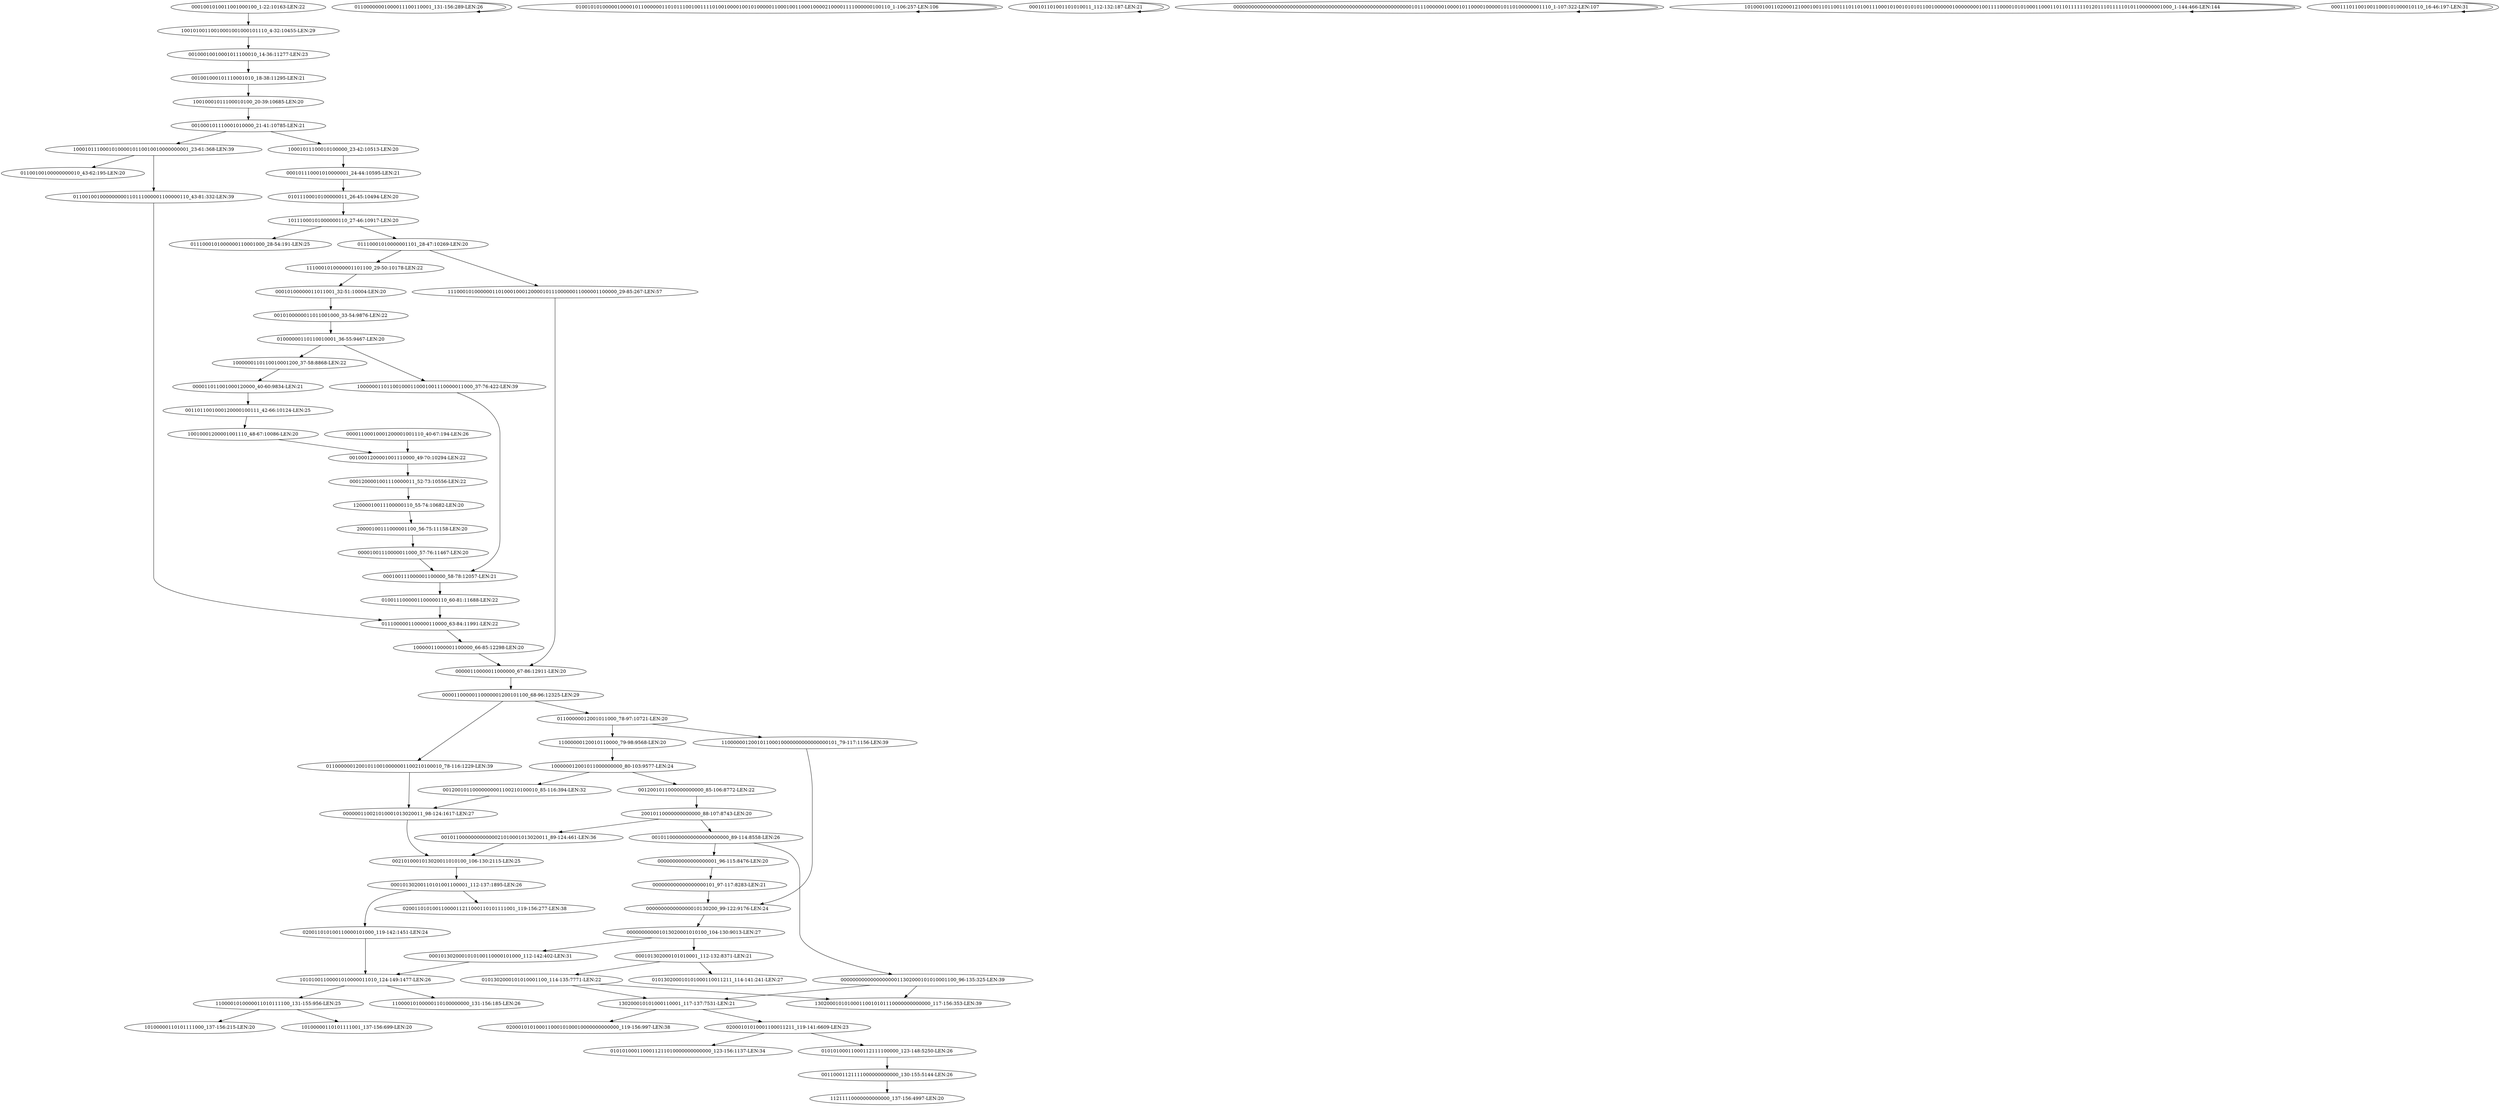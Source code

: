 digraph G {
    "100000011011001000110001001110000011000_37-76:422-LEN:39" -> "000100111000001100000_58-78:12057-LEN:21";
    "0012001011000000000000_85-106:8772-LEN:22" -> "20010110000000000000_88-107:8743-LEN:20";
    "011001001000000000110111000001100000110_43-81:332-LEN:39" -> "0111000001100000110000_63-84:11991-LEN:22";
    "000000000000000010130200_99-122:9176-LEN:24" -> "000000000001013020001010100_104-130:9013-LEN:27";
    "011000000120010110010000001100210100010_78-116:1229-LEN:39" -> "000000110021010001013020011_98-124:1617-LEN:27";
    "01100000012001011000_78-97:10721-LEN:20" -> "110000001200101100010000000000000000101_79-117:1156-LEN:39";
    "01100000012001011000_78-97:10721-LEN:20" -> "11000000120010110000_79-98:9568-LEN:20";
    "130200010101000110001_117-137:7531-LEN:21" -> "02000101010001100010100010000000000000_119-156:997-LEN:38";
    "130200010101000110001_117-137:7531-LEN:21" -> "02000101010001100011211_119-141:6609-LEN:23";
    "000000110021010001013020011_98-124:1617-LEN:27" -> "0021010001013020011010100_106-130:2115-LEN:25";
    "00001001110000011000_57-76:11467-LEN:20" -> "000100111000001100000_58-78:12057-LEN:21";
    "10001011100010100000_23-42:10513-LEN:20" -> "000101110001010000001_24-44:10595-LEN:21";
    "01011100010100000011_26-45:10494-LEN:20" -> "10111000101000000110_27-46:10917-LEN:20";
    "10101001100001010000011010_124-149:1477-LEN:26" -> "1100001010000011010111100_131-155:956-LEN:25";
    "10101001100001010000011010_124-149:1477-LEN:26" -> "11000010100000110100000000_131-156:185-LEN:26";
    "00101100000000000000000000_89-114:8558-LEN:26" -> "00000000000000000001_96-115:8476-LEN:20";
    "00101100000000000000000000_89-114:8558-LEN:26" -> "000000000000000000011302000101010001100_96-135:325-LEN:39";
    "01100000001000011100110001_131-156:289-LEN:26" -> "01100000001000011100110001_131-156:289-LEN:26";
    "1110001010000001101100_29-50:10178-LEN:22" -> "00010100000011011001_32-51:10004-LEN:20";
    "00120010110000000001100210100010_85-116:394-LEN:32" -> "000000110021010001013020011_98-124:1617-LEN:27";
    "000100111000001100000_58-78:12057-LEN:21" -> "0100111000001100000110_60-81:11688-LEN:22";
    "20000100111000001100_56-75:11158-LEN:20" -> "00001001110000011000_57-76:11467-LEN:20";
    "00000000000000000001_96-115:8476-LEN:20" -> "000000000000000000101_97-117:8283-LEN:21";
    "020011010100110000101000_119-142:1451-LEN:24" -> "10101001100001010000011010_124-149:1477-LEN:26";
    "0010100000011011001000_33-54:9876-LEN:22" -> "01000000110110010001_36-55:9467-LEN:20";
    "000101110001010000001_24-44:10595-LEN:21" -> "01011100010100000011_26-45:10494-LEN:20";
    "100010111000101000010110010010000000001_23-61:368-LEN:39" -> "01100100100000000010_43-62:195-LEN:20";
    "100010111000101000010110010010000000001_23-61:368-LEN:39" -> "011001001000000000110111000001100000110_43-81:332-LEN:39";
    "00001100000110000001200101100_68-96:12325-LEN:29" -> "011000000120010110010000001100210100010_78-116:1229-LEN:39";
    "00001100000110000001200101100_68-96:12325-LEN:29" -> "01100000012001011000_78-97:10721-LEN:20";
    "110000001200101100010000000000000000101_79-117:1156-LEN:39" -> "000000000000000010130200_99-122:9176-LEN:24";
    "0101302000101010001100_114-135:7771-LEN:22" -> "130200010101000110010101110000000000000_117-156:353-LEN:39";
    "0101302000101010001100_114-135:7771-LEN:22" -> "130200010101000110001_117-137:7531-LEN:21";
    "12000010011100000110_55-74:10682-LEN:20" -> "20000100111000001100_56-75:11158-LEN:20";
    "0100101010000010000101100000011010111001001111010010000100101000001100010011000100002100001111000000100110_1-106:257-LEN:106" -> "0100101010000010000101100000011010111001001111010010000100101000001100010011000100002100001111000000100110_1-106:257-LEN:106";
    "02000101010001100011211_119-141:6609-LEN:23" -> "0101010001100011211010000000000000_123-156:1137-LEN:34";
    "02000101010001100011211_119-141:6609-LEN:23" -> "01010100011000112111100000_123-148:5250-LEN:26";
    "100000012001011000000000_80-103:9577-LEN:24" -> "0012001011000000000000_85-106:8772-LEN:22";
    "100000012001011000000000_80-103:9577-LEN:24" -> "00120010110000000001100210100010_85-116:394-LEN:32";
    "11000000120010110000_79-98:9568-LEN:20" -> "100000012001011000000000_80-103:9577-LEN:24";
    "00000110000011000000_67-86:12911-LEN:20" -> "00001100000110000001200101100_68-96:12325-LEN:29";
    "001000101110001010000_21-41:10785-LEN:21" -> "10001011100010100000_23-42:10513-LEN:20";
    "001000101110001010000_21-41:10785-LEN:21" -> "100010111000101000010110010010000000001_23-61:368-LEN:39";
    "0001001010011001000100_1-22:10163-LEN:22" -> "10010100110010001001000101110_4-32:10455-LEN:29";
    "000101101001101010011_112-132:187-LEN:21" -> "000101101001101010011_112-132:187-LEN:21";
    "0010001200001001110000_49-70:10294-LEN:22" -> "0001200001001110000011_52-73:10556-LEN:22";
    "0021010001013020011010100_106-130:2115-LEN:25" -> "00010130200110101001100001_112-137:1895-LEN:26";
    "0100111000001100000110_60-81:11688-LEN:22" -> "0111000001100000110000_63-84:11991-LEN:22";
    "00000000000000000000000000000000000000000000000000000000000010111000000100001011000010000010110100000001110_1-107:322-LEN:107" -> "00000000000000000000000000000000000000000000000000000000000010111000000100001011000010000010110100000001110_1-107:322-LEN:107";
    "01000000110110010001_36-55:9467-LEN:20" -> "100000011011001000110001001110000011000_37-76:422-LEN:39";
    "01000000110110010001_36-55:9467-LEN:20" -> "1000000110110010001200_37-58:8868-LEN:22";
    "20010110000000000000_88-107:8743-LEN:20" -> "00101100000000000000000000_89-114:8558-LEN:26";
    "20010110000000000000_88-107:8743-LEN:20" -> "001011000000000000021010001013020011_89-124:461-LEN:36";
    "00001100010001200001001110_40-67:194-LEN:26" -> "0010001200001001110000_49-70:10294-LEN:22";
    "0011011001000120000100111_42-66:10124-LEN:25" -> "10010001200001001110_48-67:10086-LEN:20";
    "101000100110200012100010011011001110110100111000101001010101100100000010000000010011110000101010001100011011011111101201110111110101100000001000_1-144:466-LEN:144" -> "101000100110200012100010011011001110110100111000101001010101100100000010000000010011110000101010001100011011011111101201110111110101100000001000_1-144:466-LEN:144";
    "10010001200001001110_48-67:10086-LEN:20" -> "0010001200001001110000_49-70:10294-LEN:22";
    "000101302000101010001_112-132:8371-LEN:21" -> "010130200010101000110011211_114-141:241-LEN:27";
    "000101302000101010001_112-132:8371-LEN:21" -> "0101302000101010001100_114-135:7771-LEN:22";
    "00100010010001011100010_14-36:11277-LEN:23" -> "001001000101110001010_18-38:11295-LEN:21";
    "001001000101110001010_18-38:11295-LEN:21" -> "10010001011100010100_20-39:10685-LEN:20";
    "01010100011000112111100000_123-148:5250-LEN:26" -> "00110001121111000000000000_130-155:5144-LEN:26";
    "0001013020001010100110000101000_112-142:402-LEN:31" -> "10101001100001010000011010_124-149:1477-LEN:26";
    "1000000110110010001200_37-58:8868-LEN:22" -> "000011011001000120000_40-60:9834-LEN:21";
    "0001200001001110000011_52-73:10556-LEN:22" -> "12000010011100000110_55-74:10682-LEN:20";
    "1100001010000011010111100_131-155:956-LEN:25" -> "10100000110101111000_137-156:215-LEN:20";
    "1100001010000011010111100_131-155:956-LEN:25" -> "10100000110101111001_137-156:699-LEN:20";
    "001011000000000000021010001013020011_89-124:461-LEN:36" -> "0021010001013020011010100_106-130:2115-LEN:25";
    "0111000001100000110000_63-84:11991-LEN:22" -> "10000011000001100000_66-85:12298-LEN:20";
    "000000000000000000101_97-117:8283-LEN:21" -> "000000000000000010130200_99-122:9176-LEN:24";
    "10010100110010001001000101110_4-32:10455-LEN:29" -> "00100010010001011100010_14-36:11277-LEN:23";
    "00010130200110101001100001_112-137:1895-LEN:26" -> "020011010100110000101000_119-142:1451-LEN:24";
    "00010130200110101001100001_112-137:1895-LEN:26" -> "02001101010011000011211000110101111001_119-156:277-LEN:38";
    "00110001121111000000000000_130-155:5144-LEN:26" -> "11211110000000000000_137-156:4997-LEN:20";
    "000000000001013020001010100_104-130:9013-LEN:27" -> "000101302000101010001_112-132:8371-LEN:21";
    "000000000001013020001010100_104-130:9013-LEN:27" -> "0001013020001010100110000101000_112-142:402-LEN:31";
    "0001110110010011000101000010110_16-46:197-LEN:31" -> "0001110110010011000101000010110_16-46:197-LEN:31";
    "111000101000000110100010001200001011100000011000001100000_29-85:267-LEN:57" -> "00000110000011000000_67-86:12911-LEN:20";
    "01110001010000001101_28-47:10269-LEN:20" -> "1110001010000001101100_29-50:10178-LEN:22";
    "01110001010000001101_28-47:10269-LEN:20" -> "111000101000000110100010001200001011100000011000001100000_29-85:267-LEN:57";
    "000000000000000000011302000101010001100_96-135:325-LEN:39" -> "130200010101000110010101110000000000000_117-156:353-LEN:39";
    "000000000000000000011302000101010001100_96-135:325-LEN:39" -> "130200010101000110001_117-137:7531-LEN:21";
    "10111000101000000110_27-46:10917-LEN:20" -> "0111000101000000110001000_28-54:191-LEN:25";
    "10111000101000000110_27-46:10917-LEN:20" -> "01110001010000001101_28-47:10269-LEN:20";
    "10010001011100010100_20-39:10685-LEN:20" -> "001000101110001010000_21-41:10785-LEN:21";
    "000011011001000120000_40-60:9834-LEN:21" -> "0011011001000120000100111_42-66:10124-LEN:25";
    "10000011000001100000_66-85:12298-LEN:20" -> "00000110000011000000_67-86:12911-LEN:20";
    "00010100000011011001_32-51:10004-LEN:20" -> "0010100000011011001000_33-54:9876-LEN:22";
}
